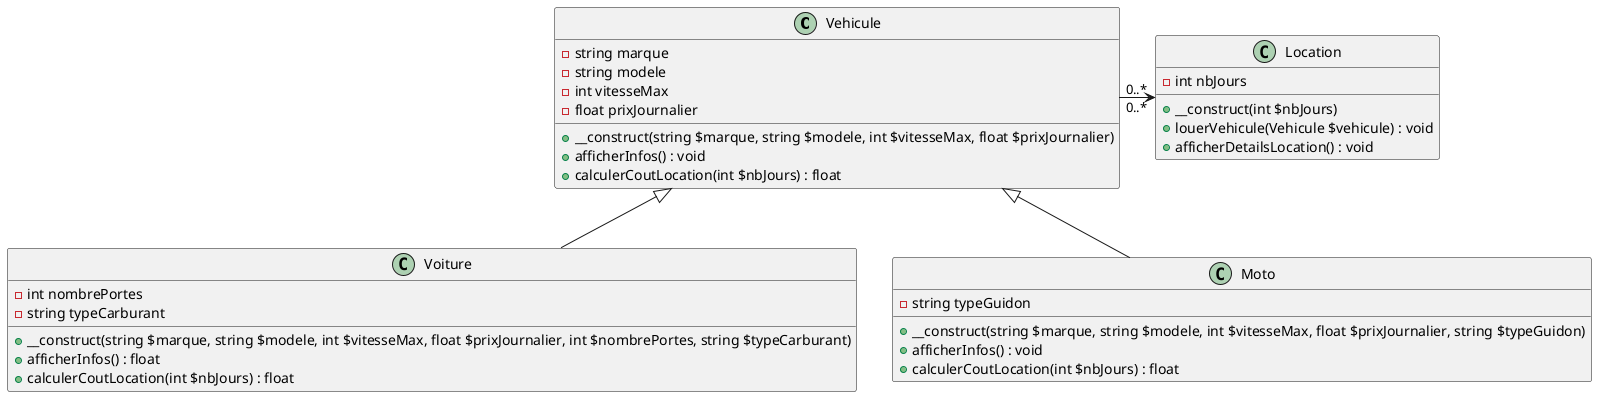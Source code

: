 @startuml
class Vehicule {
  - string marque
  - string modele
  - int vitesseMax
  - float prixJournalier

  + __construct(string $marque, string $modele, int $vitesseMax, float $prixJournalier)
  + afficherInfos() : void
  + calculerCoutLocation(int $nbJours) : float
}

class Voiture {
  - int nombrePortes
  - string typeCarburant

  + __construct(string $marque, string $modele, int $vitesseMax, float $prixJournalier, int $nombrePortes, string $typeCarburant)
  + afficherInfos() : float
  + calculerCoutLocation(int $nbJours) : float

  }

class Moto {
  - string typeGuidon

  + __construct(string $marque, string $modele, int $vitesseMax, float $prixJournalier, string $typeGuidon)
  + afficherInfos() : void
  + calculerCoutLocation(int $nbJours) : float
}


class Location {
  - int nbJours

  + __construct(int $nbJours)
  + louerVehicule(Vehicule $vehicule) : void
  + afficherDetailsLocation() : void
}

Vehicule <|-- Voiture
Vehicule <|-- Moto
Vehicule "0..*" -> "0..*" Location

@enduml
